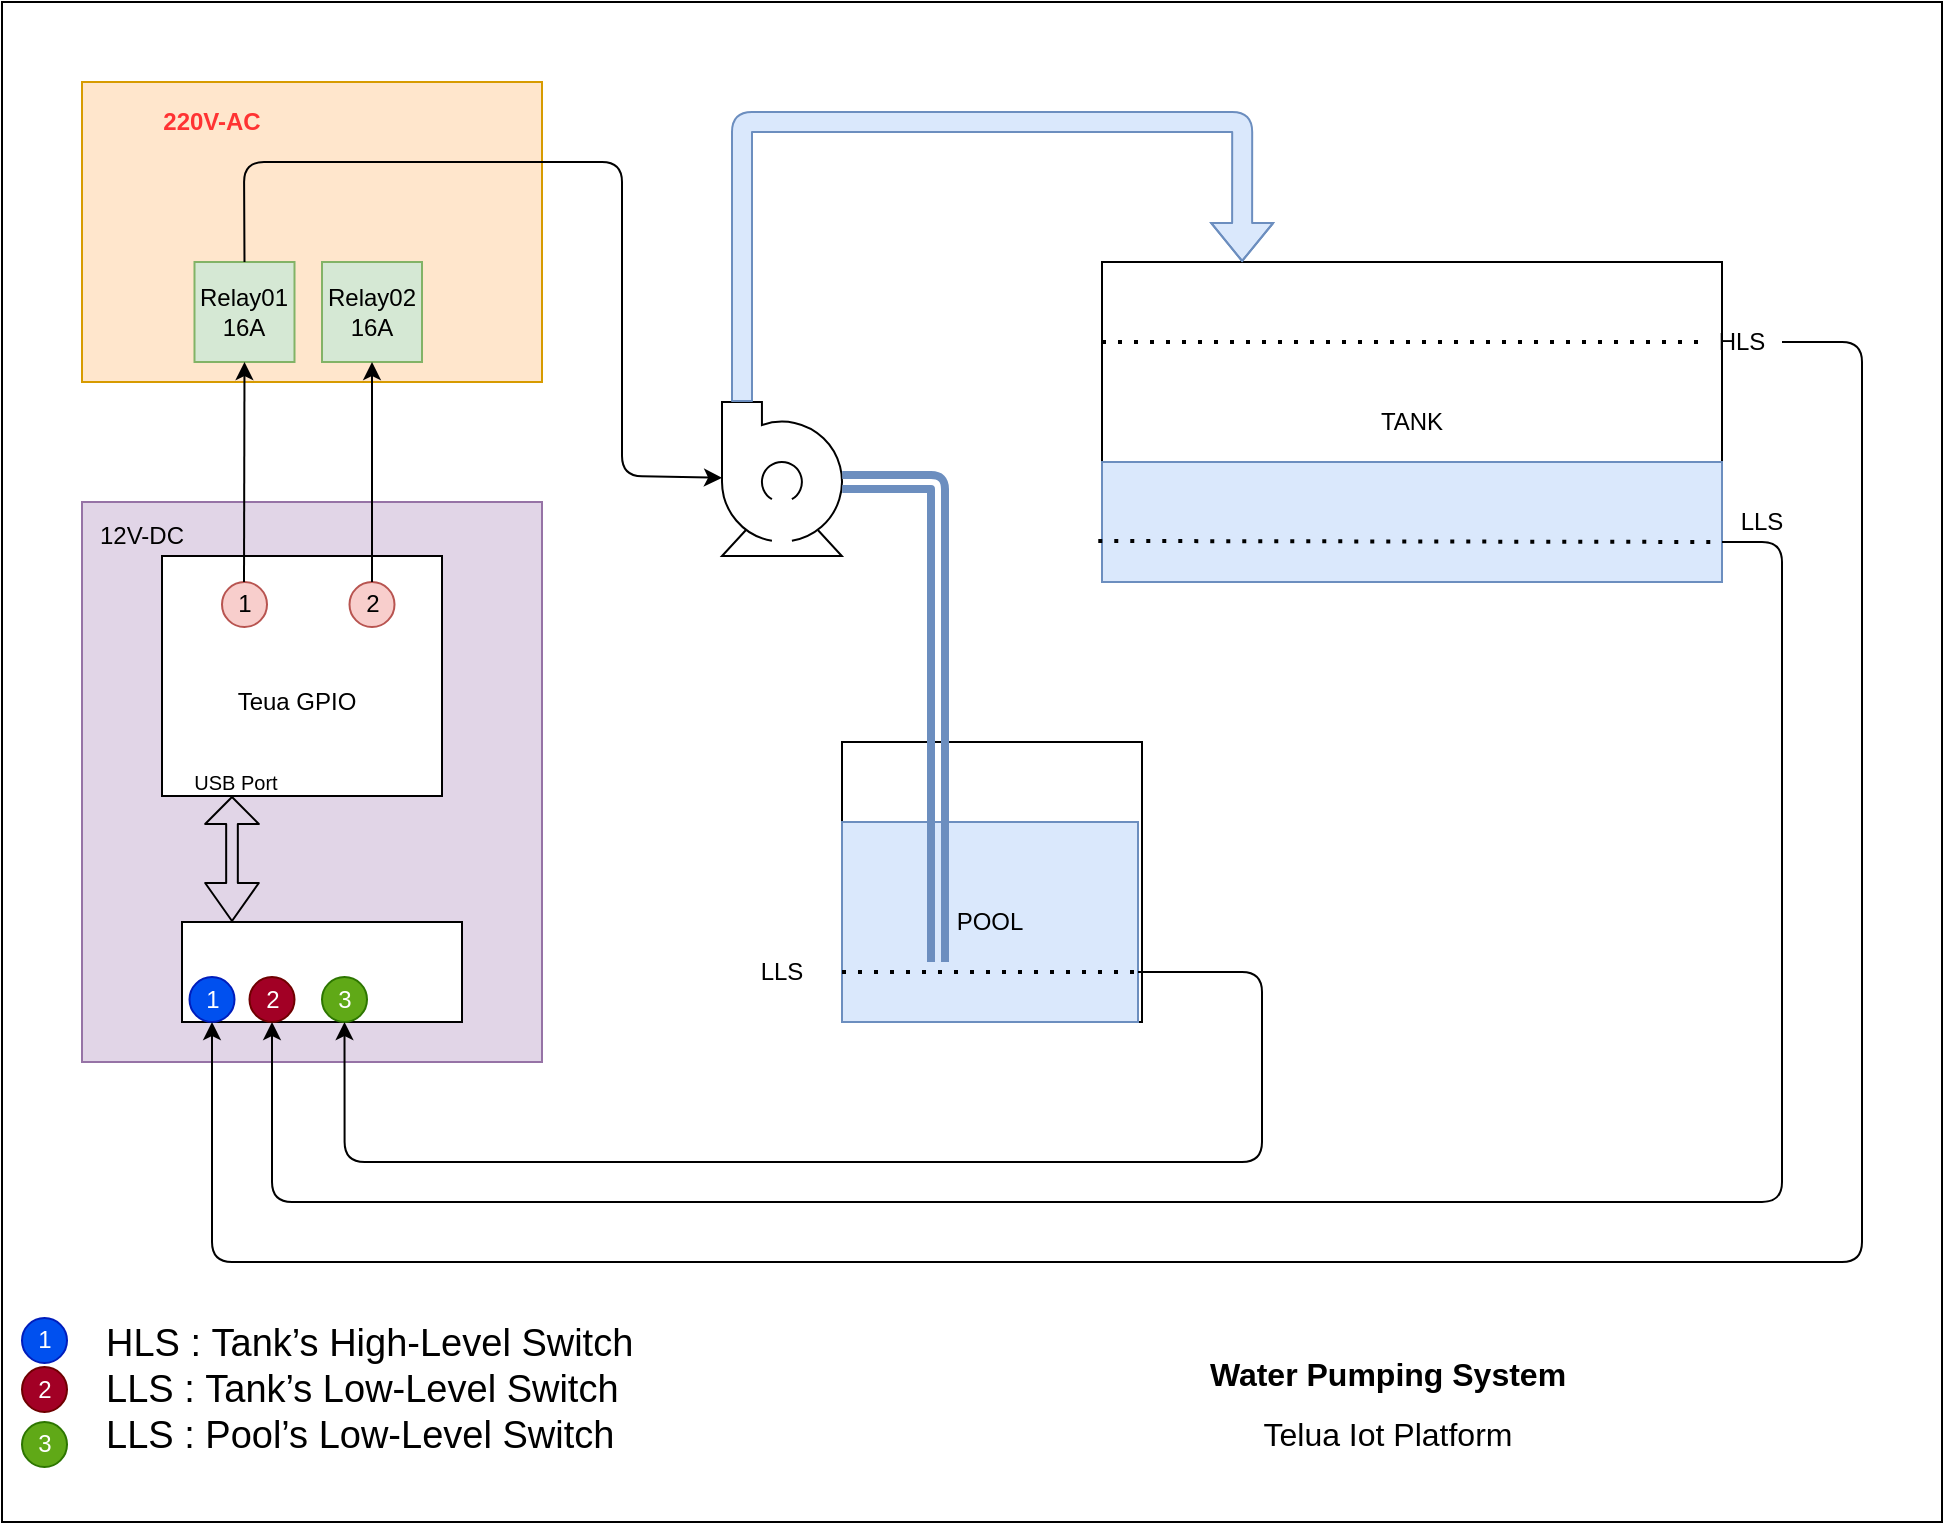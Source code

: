 <mxfile version="13.9.9" type="device"><diagram id="QF-KHQ9Z1gGvDZ2n-E-O" name="Page-1"><mxGraphModel dx="1358" dy="862" grid="1" gridSize="10" guides="1" tooltips="1" connect="1" arrows="1" fold="1" page="1" pageScale="1" pageWidth="1100" pageHeight="1700" math="0" shadow="0"><root><mxCell id="0"/><mxCell id="1" parent="0"/><mxCell id="FMe4pJ-7FYTbQZFiiwOD-10" value="" style="rounded=0;whiteSpace=wrap;html=1;" vertex="1" parent="1"><mxGeometry x="100" y="70" width="970" height="760" as="geometry"/></mxCell><mxCell id="FMe4pJ-7FYTbQZFiiwOD-1" value="TANK" style="rounded=0;whiteSpace=wrap;html=1;" vertex="1" parent="1"><mxGeometry x="650" y="200" width="310" height="160" as="geometry"/></mxCell><mxCell id="FMe4pJ-7FYTbQZFiiwOD-2" value="" style="shape=mxgraph.pid.pumps.centrifugal_pump_2;html=1;pointerEvents=1;align=center;verticalLabelPosition=bottom;verticalAlign=top;dashed=0;" vertex="1" parent="1"><mxGeometry x="460" y="270" width="62" height="77" as="geometry"/></mxCell><mxCell id="FMe4pJ-7FYTbQZFiiwOD-4" value="" style="endArrow=classic;html=1;entryX=0.226;entryY=0;entryDx=0;entryDy=0;entryPerimeter=0;shape=flexArrow;fillColor=#dae8fc;strokeColor=#6c8ebf;edgeStyle=orthogonalEdgeStyle;" edge="1" parent="1" source="FMe4pJ-7FYTbQZFiiwOD-2" target="FMe4pJ-7FYTbQZFiiwOD-1"><mxGeometry width="50" height="50" relative="1" as="geometry"><mxPoint x="600" y="450" as="sourcePoint"/><mxPoint x="710" y="210" as="targetPoint"/><Array as="points"><mxPoint x="470" y="130"/><mxPoint x="720" y="130"/></Array></mxGeometry></mxCell><mxCell id="FMe4pJ-7FYTbQZFiiwOD-5" value="" style="rounded=0;whiteSpace=wrap;html=1;fillColor=#dae8fc;strokeColor=#6c8ebf;" vertex="1" parent="1"><mxGeometry x="650" y="300" width="310" height="60" as="geometry"/></mxCell><mxCell id="FMe4pJ-7FYTbQZFiiwOD-7" value="" style="rounded=0;whiteSpace=wrap;html=1;" vertex="1" parent="1"><mxGeometry x="520" y="440" width="150" height="140" as="geometry"/></mxCell><mxCell id="FMe4pJ-7FYTbQZFiiwOD-8" value="POOL" style="rounded=0;whiteSpace=wrap;html=1;fillColor=#dae8fc;strokeColor=#6c8ebf;" vertex="1" parent="1"><mxGeometry x="520" y="480" width="148" height="100" as="geometry"/></mxCell><mxCell id="FMe4pJ-7FYTbQZFiiwOD-9" value="" style="endArrow=classic;html=1;exitX=0.97;exitY=0.52;exitDx=0;exitDy=0;exitPerimeter=0;shape=link;fillColor=#dae8fc;strokeColor=#6c8ebf;edgeStyle=orthogonalEdgeStyle;strokeWidth=4;" edge="1" parent="1" source="FMe4pJ-7FYTbQZFiiwOD-2"><mxGeometry width="50" height="50" relative="1" as="geometry"><mxPoint x="510" y="390" as="sourcePoint"/><mxPoint x="568" y="550" as="targetPoint"/><Array as="points"><mxPoint x="568" y="310"/></Array></mxGeometry></mxCell><mxCell id="FMe4pJ-7FYTbQZFiiwOD-12" value="" style="endArrow=none;dashed=1;html=1;dashPattern=1 3;strokeWidth=2;exitX=0;exitY=0.75;exitDx=0;exitDy=0;entryX=1;entryY=0.75;entryDx=0;entryDy=0;" edge="1" parent="1" source="FMe4pJ-7FYTbQZFiiwOD-8" target="FMe4pJ-7FYTbQZFiiwOD-8"><mxGeometry width="50" height="50" relative="1" as="geometry"><mxPoint x="760" y="570" as="sourcePoint"/><mxPoint x="810" y="520" as="targetPoint"/></mxGeometry></mxCell><mxCell id="FMe4pJ-7FYTbQZFiiwOD-16" value="" style="rounded=0;whiteSpace=wrap;html=1;fillColor=#e1d5e7;strokeColor=#9673a6;" vertex="1" parent="1"><mxGeometry x="140" y="320" width="230" height="280" as="geometry"/></mxCell><mxCell id="FMe4pJ-7FYTbQZFiiwOD-11" value="" style="rounded=0;whiteSpace=wrap;html=1;" vertex="1" parent="1"><mxGeometry x="180" y="347" width="140" height="120" as="geometry"/></mxCell><mxCell id="FMe4pJ-7FYTbQZFiiwOD-15" value="" style="rounded=0;whiteSpace=wrap;html=1;" vertex="1" parent="1"><mxGeometry x="190" y="530" width="140" height="50" as="geometry"/></mxCell><mxCell id="FMe4pJ-7FYTbQZFiiwOD-17" value="" style="shape=flexArrow;endArrow=classic;startArrow=classic;html=1;entryX=0.25;entryY=1;entryDx=0;entryDy=0;width=5.833;endSize=4.167;" edge="1" parent="1" target="FMe4pJ-7FYTbQZFiiwOD-11"><mxGeometry width="50" height="50" relative="1" as="geometry"><mxPoint x="215" y="530" as="sourcePoint"/><mxPoint x="390" y="500" as="targetPoint"/></mxGeometry></mxCell><mxCell id="FMe4pJ-7FYTbQZFiiwOD-18" value="12V-DC" style="text;html=1;strokeColor=none;fillColor=none;align=center;verticalAlign=middle;whiteSpace=wrap;rounded=0;" vertex="1" parent="1"><mxGeometry x="140" y="327" width="60" height="20" as="geometry"/></mxCell><mxCell id="FMe4pJ-7FYTbQZFiiwOD-19" value="" style="rounded=0;whiteSpace=wrap;html=1;fillColor=#ffe6cc;strokeColor=#d79b00;" vertex="1" parent="1"><mxGeometry x="140" y="110" width="230" height="150" as="geometry"/></mxCell><mxCell id="FMe4pJ-7FYTbQZFiiwOD-20" value="&lt;b&gt;&lt;font color=&quot;#ff3333&quot;&gt;220V-AC&lt;/font&gt;&lt;/b&gt;" style="text;html=1;strokeColor=none;fillColor=none;align=center;verticalAlign=middle;whiteSpace=wrap;rounded=0;" vertex="1" parent="1"><mxGeometry x="170" y="120" width="70" height="20" as="geometry"/></mxCell><mxCell id="FMe4pJ-7FYTbQZFiiwOD-21" value="LLS" style="text;html=1;strokeColor=none;fillColor=none;align=center;verticalAlign=middle;whiteSpace=wrap;rounded=0;" vertex="1" parent="1"><mxGeometry x="470" y="545" width="40" height="20" as="geometry"/></mxCell><mxCell id="FMe4pJ-7FYTbQZFiiwOD-22" value="LLS" style="text;html=1;strokeColor=none;fillColor=none;align=center;verticalAlign=middle;whiteSpace=wrap;rounded=0;" vertex="1" parent="1"><mxGeometry x="960" y="320" width="40" height="20" as="geometry"/></mxCell><mxCell id="FMe4pJ-7FYTbQZFiiwOD-24" value="" style="endArrow=none;dashed=1;html=1;dashPattern=1 3;strokeWidth=2;exitX=-0.006;exitY=0.658;exitDx=0;exitDy=0;exitPerimeter=0;" edge="1" parent="1" source="FMe4pJ-7FYTbQZFiiwOD-5"><mxGeometry width="50" height="50" relative="1" as="geometry"><mxPoint x="800" y="520" as="sourcePoint"/><mxPoint x="960" y="340" as="targetPoint"/></mxGeometry></mxCell><mxCell id="FMe4pJ-7FYTbQZFiiwOD-25" value="" style="endArrow=none;dashed=1;html=1;dashPattern=1 3;strokeWidth=2;exitX=0;exitY=0.25;exitDx=0;exitDy=0;entryX=0;entryY=0.5;entryDx=0;entryDy=0;" edge="1" parent="1" source="FMe4pJ-7FYTbQZFiiwOD-1" target="FMe4pJ-7FYTbQZFiiwOD-23"><mxGeometry width="50" height="50" relative="1" as="geometry"><mxPoint x="770" y="300" as="sourcePoint"/><mxPoint x="820" y="250" as="targetPoint"/></mxGeometry></mxCell><mxCell id="FMe4pJ-7FYTbQZFiiwOD-26" value="1" style="ellipse;whiteSpace=wrap;html=1;aspect=fixed;fillColor=#0050ef;strokeColor=#001DBC;fontColor=#ffffff;" vertex="1" parent="1"><mxGeometry x="193.75" y="557.5" width="22.5" height="22.5" as="geometry"/></mxCell><mxCell id="FMe4pJ-7FYTbQZFiiwOD-27" value="2" style="ellipse;whiteSpace=wrap;html=1;aspect=fixed;fillColor=#a20025;strokeColor=#6F0000;fontColor=#ffffff;" vertex="1" parent="1"><mxGeometry x="223.75" y="557.5" width="22.5" height="22.5" as="geometry"/></mxCell><mxCell id="FMe4pJ-7FYTbQZFiiwOD-28" value="3" style="ellipse;whiteSpace=wrap;html=1;aspect=fixed;fillColor=#60a917;strokeColor=#2D7600;fontColor=#ffffff;" vertex="1" parent="1"><mxGeometry x="260" y="557.5" width="22.5" height="22.5" as="geometry"/></mxCell><mxCell id="FMe4pJ-7FYTbQZFiiwOD-29" value="" style="endArrow=classic;html=1;edgeStyle=orthogonalEdgeStyle;" edge="1" parent="1" source="FMe4pJ-7FYTbQZFiiwOD-23" target="FMe4pJ-7FYTbQZFiiwOD-26"><mxGeometry width="50" height="50" relative="1" as="geometry"><mxPoint x="960" y="240" as="sourcePoint"/><mxPoint x="250" y="640" as="targetPoint"/><Array as="points"><mxPoint x="1030" y="240"/><mxPoint x="1030" y="700"/><mxPoint x="205" y="700"/></Array></mxGeometry></mxCell><mxCell id="FMe4pJ-7FYTbQZFiiwOD-30" value="" style="endArrow=classic;html=1;entryX=0.5;entryY=1;entryDx=0;entryDy=0;exitX=0;exitY=1;exitDx=0;exitDy=0;edgeStyle=orthogonalEdgeStyle;" edge="1" parent="1" source="FMe4pJ-7FYTbQZFiiwOD-22" target="FMe4pJ-7FYTbQZFiiwOD-27"><mxGeometry width="50" height="50" relative="1" as="geometry"><mxPoint x="230" y="680" as="sourcePoint"/><mxPoint x="280" y="630" as="targetPoint"/><Array as="points"><mxPoint x="990" y="340"/><mxPoint x="990" y="670"/><mxPoint x="235" y="670"/></Array></mxGeometry></mxCell><mxCell id="FMe4pJ-7FYTbQZFiiwOD-32" value="" style="endArrow=classic;html=1;strokeWidth=1;entryX=0.5;entryY=1;entryDx=0;entryDy=0;exitX=1;exitY=0.75;exitDx=0;exitDy=0;edgeStyle=orthogonalEdgeStyle;" edge="1" parent="1" source="FMe4pJ-7FYTbQZFiiwOD-8" target="FMe4pJ-7FYTbQZFiiwOD-28"><mxGeometry width="50" height="50" relative="1" as="geometry"><mxPoint x="590" y="470" as="sourcePoint"/><mxPoint x="640" y="420" as="targetPoint"/><Array as="points"><mxPoint x="730" y="555"/><mxPoint x="730" y="650"/><mxPoint x="271" y="650"/></Array></mxGeometry></mxCell><mxCell id="FMe4pJ-7FYTbQZFiiwOD-23" value="HLS" style="text;html=1;strokeColor=none;fillColor=none;align=center;verticalAlign=middle;whiteSpace=wrap;rounded=0;" vertex="1" parent="1"><mxGeometry x="950" y="230" width="40" height="20" as="geometry"/></mxCell><mxCell id="FMe4pJ-7FYTbQZFiiwOD-36" value="Relay01&lt;br&gt;16A" style="whiteSpace=wrap;html=1;aspect=fixed;fillColor=#d5e8d4;strokeColor=#82b366;" vertex="1" parent="1"><mxGeometry x="196.25" y="200" width="50" height="50" as="geometry"/></mxCell><mxCell id="FMe4pJ-7FYTbQZFiiwOD-37" value="&lt;span&gt;Relay02&lt;br&gt;16A&lt;br&gt;&lt;/span&gt;" style="whiteSpace=wrap;html=1;aspect=fixed;fillColor=#d5e8d4;strokeColor=#82b366;" vertex="1" parent="1"><mxGeometry x="260" y="200" width="50" height="50" as="geometry"/></mxCell><mxCell id="FMe4pJ-7FYTbQZFiiwOD-38" value="" style="endArrow=classic;html=1;strokeWidth=1;exitX=0.5;exitY=0;exitDx=0;exitDy=0;" edge="1" parent="1" source="FMe4pJ-7FYTbQZFiiwOD-36" target="FMe4pJ-7FYTbQZFiiwOD-2"><mxGeometry width="50" height="50" relative="1" as="geometry"><mxPoint x="420" y="320" as="sourcePoint"/><mxPoint x="470" y="270" as="targetPoint"/><Array as="points"><mxPoint x="221" y="150"/><mxPoint x="410" y="150"/><mxPoint x="410" y="307"/></Array></mxGeometry></mxCell><mxCell id="FMe4pJ-7FYTbQZFiiwOD-39" value="1" style="ellipse;whiteSpace=wrap;html=1;aspect=fixed;fillColor=#f8cecc;strokeColor=#b85450;" vertex="1" parent="1"><mxGeometry x="210" y="360" width="22.5" height="22.5" as="geometry"/></mxCell><mxCell id="FMe4pJ-7FYTbQZFiiwOD-40" value="2" style="ellipse;whiteSpace=wrap;html=1;aspect=fixed;fillColor=#f8cecc;strokeColor=#b85450;" vertex="1" parent="1"><mxGeometry x="273.75" y="360" width="22.5" height="22.5" as="geometry"/></mxCell><mxCell id="FMe4pJ-7FYTbQZFiiwOD-43" value="" style="endArrow=classic;html=1;strokeWidth=1;entryX=0.5;entryY=1;entryDx=0;entryDy=0;" edge="1" parent="1" target="FMe4pJ-7FYTbQZFiiwOD-36"><mxGeometry width="50" height="50" relative="1" as="geometry"><mxPoint x="221" y="360" as="sourcePoint"/><mxPoint x="430" y="390" as="targetPoint"/></mxGeometry></mxCell><mxCell id="FMe4pJ-7FYTbQZFiiwOD-44" value="" style="endArrow=classic;html=1;strokeWidth=1;entryX=0.5;entryY=1;entryDx=0;entryDy=0;" edge="1" parent="1" source="FMe4pJ-7FYTbQZFiiwOD-40" target="FMe4pJ-7FYTbQZFiiwOD-37"><mxGeometry width="50" height="50" relative="1" as="geometry"><mxPoint x="430" y="500" as="sourcePoint"/><mxPoint x="480" y="450" as="targetPoint"/></mxGeometry></mxCell><mxCell id="FMe4pJ-7FYTbQZFiiwOD-46" value="Teua GPIO" style="text;html=1;strokeColor=none;fillColor=none;align=center;verticalAlign=middle;whiteSpace=wrap;rounded=0;" vertex="1" parent="1"><mxGeometry x="215" y="410" width="65" height="20" as="geometry"/></mxCell><mxCell id="FMe4pJ-7FYTbQZFiiwOD-47" value="&lt;div style=&quot;font-size: 19px&quot;&gt;&lt;font style=&quot;font-size: 19px&quot;&gt;HLS :&amp;nbsp;Tank’s High-Level Switch&lt;/font&gt;&lt;/div&gt;&lt;div style=&quot;font-size: 19px&quot;&gt;&lt;font style=&quot;font-size: 19px&quot;&gt;LLS :&amp;nbsp;Tank’s Low-Level Switch&lt;span&gt;&lt;br&gt;&lt;/span&gt;&lt;/font&gt;&lt;/div&gt;&lt;div style=&quot;font-size: 19px&quot;&gt;&lt;font style=&quot;font-size: 19px&quot;&gt;LLS : Pool’s Low-Level Switch&lt;/font&gt;&lt;br&gt;&lt;/div&gt;" style="text;html=1;strokeColor=none;fillColor=none;align=left;verticalAlign=middle;whiteSpace=wrap;rounded=0;" vertex="1" parent="1"><mxGeometry x="150" y="733.75" width="450" height="60" as="geometry"/></mxCell><mxCell id="FMe4pJ-7FYTbQZFiiwOD-48" value="1" style="ellipse;whiteSpace=wrap;html=1;aspect=fixed;fillColor=#0050ef;strokeColor=#001DBC;fontColor=#ffffff;" vertex="1" parent="1"><mxGeometry x="110" y="728" width="22.5" height="22.5" as="geometry"/></mxCell><mxCell id="FMe4pJ-7FYTbQZFiiwOD-49" value="2" style="ellipse;whiteSpace=wrap;html=1;aspect=fixed;fillColor=#a20025;strokeColor=#6F0000;fontColor=#ffffff;" vertex="1" parent="1"><mxGeometry x="110" y="752.5" width="22.5" height="22.5" as="geometry"/></mxCell><mxCell id="FMe4pJ-7FYTbQZFiiwOD-50" value="3" style="ellipse;whiteSpace=wrap;html=1;aspect=fixed;fillColor=#60a917;strokeColor=#2D7600;fontColor=#ffffff;" vertex="1" parent="1"><mxGeometry x="110" y="780" width="22.5" height="22.5" as="geometry"/></mxCell><mxCell id="FMe4pJ-7FYTbQZFiiwOD-51" value="&lt;h1 style=&quot;font-size: 16px&quot;&gt;&lt;font style=&quot;font-size: 16px&quot;&gt;Water Pumping System&lt;/font&gt;&lt;/h1&gt;&lt;div style=&quot;font-size: 16px&quot;&gt;&lt;font style=&quot;font-size: 16px&quot;&gt;Telua Iot Platform&lt;/font&gt;&lt;/div&gt;" style="text;html=1;strokeColor=none;fillColor=none;align=center;verticalAlign=middle;whiteSpace=wrap;rounded=0;" vertex="1" parent="1"><mxGeometry x="570" y="738.75" width="446" height="55" as="geometry"/></mxCell><mxCell id="FMe4pJ-7FYTbQZFiiwOD-52" value="&lt;font style=&quot;font-size: 10px&quot;&gt;USB Port&lt;/font&gt;" style="text;html=1;strokeColor=none;fillColor=none;align=center;verticalAlign=middle;whiteSpace=wrap;rounded=0;" vertex="1" parent="1"><mxGeometry x="190" y="450" width="54" height="20" as="geometry"/></mxCell></root></mxGraphModel></diagram></mxfile>
